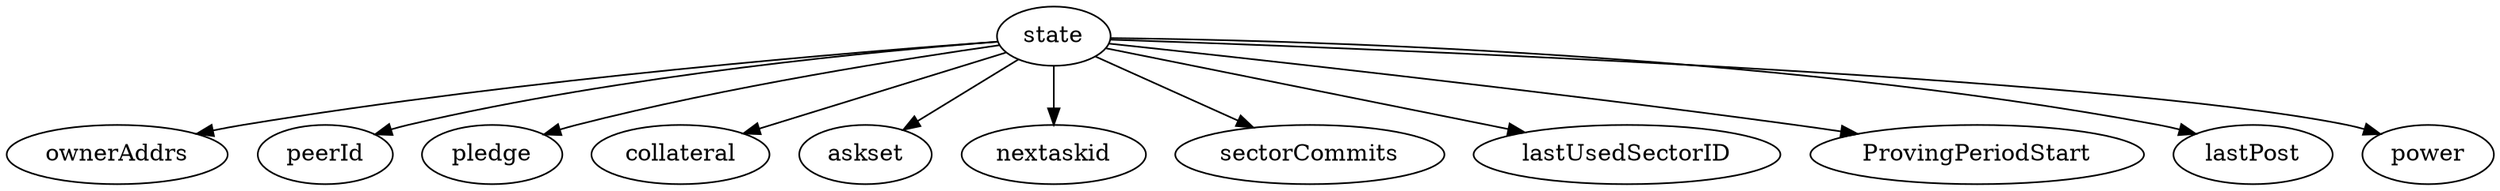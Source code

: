 digraph state{
state->ownerAddrs;
state->peerId;
state->pledge;
state->collateral;
state->askset;
state->nextaskid;
state->sectorCommits;
state->lastUsedSectorID;
state->ProvingPeriodStart;
state->lastPost;
state->power;
}
